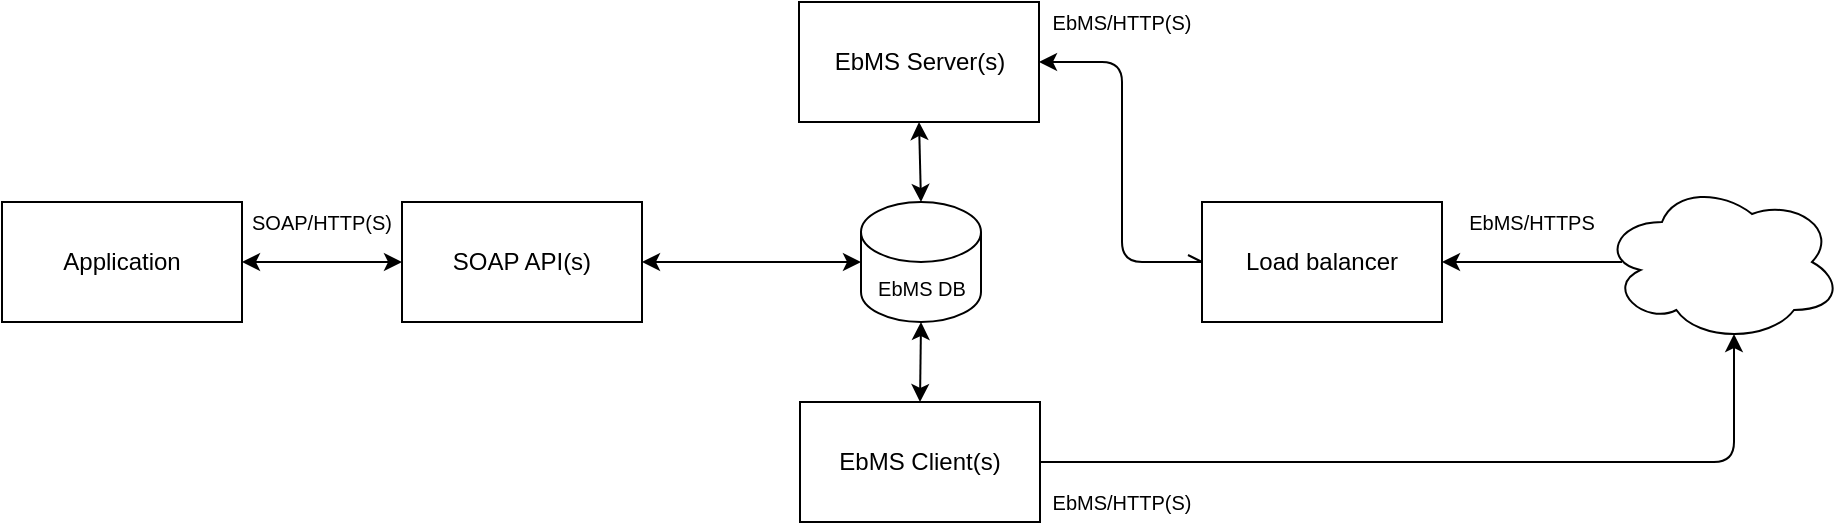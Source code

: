 <mxfile version="13.7.3" type="device"><diagram id="a6iQtjaXIqg0IrFmKAQb" name="Page-1"><mxGraphModel dx="1952" dy="976" grid="1" gridSize="10" guides="1" tooltips="1" connect="1" arrows="1" fold="1" page="1" pageScale="1" pageWidth="850" pageHeight="1100" math="0" shadow="0"><root><mxCell id="0"/><mxCell id="1" parent="0"/><mxCell id="NDS0De5LWpgUasbStw3w-1" value="" style="ellipse;shape=cloud;whiteSpace=wrap;html=1;" parent="1" vertex="1"><mxGeometry x="560" y="160" width="120" height="80" as="geometry"/></mxCell><mxCell id="NDS0De5LWpgUasbStw3w-2" value="EbMS Server(s)" style="rounded=0;whiteSpace=wrap;html=1;" parent="1" vertex="1"><mxGeometry x="158.5" y="70" width="120" height="60" as="geometry"/></mxCell><mxCell id="NDS0De5LWpgUasbStw3w-4" value="SOAP API(s)" style="rounded=0;whiteSpace=wrap;html=1;" parent="1" vertex="1"><mxGeometry x="-40" y="170" width="120" height="60" as="geometry"/></mxCell><mxCell id="NDS0De5LWpgUasbStw3w-6" value="" style="endArrow=openAsync;startArrow=classic;html=1;exitX=1;exitY=0.5;exitDx=0;exitDy=0;entryX=0;entryY=0.5;entryDx=0;entryDy=0;endFill=0;" parent="1" source="NDS0De5LWpgUasbStw3w-2" target="kDKyEcXt8tWztAobB4ND-1" edge="1"><mxGeometry width="50" height="50" relative="1" as="geometry"><mxPoint x="400" y="310" as="sourcePoint"/><mxPoint x="350" y="160" as="targetPoint"/><Array as="points"><mxPoint x="320" y="100"/><mxPoint x="320" y="200"/></Array></mxGeometry></mxCell><mxCell id="NDS0De5LWpgUasbStw3w-10" value="EbMS/HTTP(S)" style="text;html=1;strokeColor=none;fillColor=none;align=center;verticalAlign=middle;whiteSpace=wrap;rounded=0;fontSize=10;" parent="1" vertex="1"><mxGeometry x="299.5" y="70" width="40" height="20" as="geometry"/></mxCell><mxCell id="ubMlBAAbpDit_Wm-CB-L-1" value="EbMS Client(s)" style="rounded=0;whiteSpace=wrap;html=1;" parent="1" vertex="1"><mxGeometry x="159" y="270" width="120" height="60" as="geometry"/></mxCell><mxCell id="ubMlBAAbpDit_Wm-CB-L-3" value="" style="endArrow=classic;startArrow=none;html=1;entryX=0.55;entryY=0.95;entryDx=0;entryDy=0;exitX=1;exitY=0.5;exitDx=0;exitDy=0;startFill=0;entryPerimeter=0;" parent="1" source="ubMlBAAbpDit_Wm-CB-L-1" target="NDS0De5LWpgUasbStw3w-1" edge="1"><mxGeometry width="50" height="50" relative="1" as="geometry"><mxPoint x="283" y="240" as="sourcePoint"/><mxPoint x="369" y="200" as="targetPoint"/><Array as="points"><mxPoint x="626" y="300"/></Array></mxGeometry></mxCell><mxCell id="kDKyEcXt8tWztAobB4ND-1" value="Load balancer" style="rounded=0;whiteSpace=wrap;html=1;" parent="1" vertex="1"><mxGeometry x="360" y="170" width="120" height="60" as="geometry"/></mxCell><mxCell id="kDKyEcXt8tWztAobB4ND-3" value="" style="endArrow=none;startArrow=classic;html=1;exitX=1;exitY=0.5;exitDx=0;exitDy=0;endFill=0;" parent="1" source="kDKyEcXt8tWztAobB4ND-1" edge="1"><mxGeometry width="50" height="50" relative="1" as="geometry"><mxPoint x="490" y="200" as="sourcePoint"/><mxPoint x="570" y="200" as="targetPoint"/></mxGeometry></mxCell><mxCell id="kDKyEcXt8tWztAobB4ND-4" value="Application" style="rounded=0;whiteSpace=wrap;html=1;" parent="1" vertex="1"><mxGeometry x="-240" y="170" width="120" height="60" as="geometry"/></mxCell><mxCell id="kDKyEcXt8tWztAobB4ND-5" value="" style="endArrow=classic;startArrow=classic;html=1;exitX=1;exitY=0.5;exitDx=0;exitDy=0;entryX=0;entryY=0.5;entryDx=0;entryDy=0;" parent="1" source="kDKyEcXt8tWztAobB4ND-4" target="NDS0De5LWpgUasbStw3w-4" edge="1"><mxGeometry width="50" height="50" relative="1" as="geometry"><mxPoint x="290" y="520" as="sourcePoint"/><mxPoint x="340" y="470" as="targetPoint"/></mxGeometry></mxCell><mxCell id="qbTnySDk5XGgSxEwy6JB-1" value="EbMS/HTTP(S)" style="text;html=1;strokeColor=none;fillColor=none;align=center;verticalAlign=middle;whiteSpace=wrap;rounded=0;fontSize=10;" parent="1" vertex="1"><mxGeometry x="300" y="310" width="40" height="20" as="geometry"/></mxCell><mxCell id="qbTnySDk5XGgSxEwy6JB-2" value="EbMS/HTTPS" style="text;html=1;strokeColor=none;fillColor=none;align=center;verticalAlign=middle;whiteSpace=wrap;rounded=0;fontSize=10;" parent="1" vertex="1"><mxGeometry x="505" y="170" width="40" height="20" as="geometry"/></mxCell><mxCell id="qbTnySDk5XGgSxEwy6JB-4" value="SOAP/HTTP(S)" style="text;html=1;strokeColor=none;fillColor=none;align=center;verticalAlign=middle;whiteSpace=wrap;rounded=0;fontSize=10;" parent="1" vertex="1"><mxGeometry x="-100" y="170" width="40" height="20" as="geometry"/></mxCell><mxCell id="I8h-Fy82zWkbMd4RMBP8-1" value="EbMS DB" style="shape=cylinder3;whiteSpace=wrap;html=1;boundedLbl=1;backgroundOutline=1;size=15;fillColor=#ffffff;align=center;fontSize=10;" parent="1" vertex="1"><mxGeometry x="189.5" y="170" width="60" height="60" as="geometry"/></mxCell><mxCell id="I8h-Fy82zWkbMd4RMBP8-2" value="" style="endArrow=classic;startArrow=classic;html=1;exitX=0.5;exitY=1;exitDx=0;exitDy=0;entryX=0.5;entryY=0;entryDx=0;entryDy=0;entryPerimeter=0;" parent="1" source="NDS0De5LWpgUasbStw3w-2" target="I8h-Fy82zWkbMd4RMBP8-1" edge="1"><mxGeometry width="50" height="50" relative="1" as="geometry"><mxPoint x="280" y="520" as="sourcePoint"/><mxPoint x="330" y="470" as="targetPoint"/></mxGeometry></mxCell><mxCell id="I8h-Fy82zWkbMd4RMBP8-3" value="" style="endArrow=classic;startArrow=classic;html=1;exitX=0.5;exitY=1;exitDx=0;exitDy=0;exitPerimeter=0;entryX=0.5;entryY=0;entryDx=0;entryDy=0;" parent="1" source="I8h-Fy82zWkbMd4RMBP8-1" target="ubMlBAAbpDit_Wm-CB-L-1" edge="1"><mxGeometry width="50" height="50" relative="1" as="geometry"><mxPoint x="280" y="520" as="sourcePoint"/><mxPoint x="330" y="470" as="targetPoint"/></mxGeometry></mxCell><mxCell id="pyE4ZQNtZ5U4v0vIJcXK-1" value="" style="endArrow=classic;startArrow=classic;html=1;fontSize=10;exitX=1;exitY=0.5;exitDx=0;exitDy=0;entryX=0;entryY=0.5;entryDx=0;entryDy=0;entryPerimeter=0;" edge="1" parent="1" source="NDS0De5LWpgUasbStw3w-4" target="I8h-Fy82zWkbMd4RMBP8-1"><mxGeometry width="50" height="50" relative="1" as="geometry"><mxPoint x="90" y="210" as="sourcePoint"/><mxPoint x="290" y="470" as="targetPoint"/></mxGeometry></mxCell></root></mxGraphModel></diagram></mxfile>